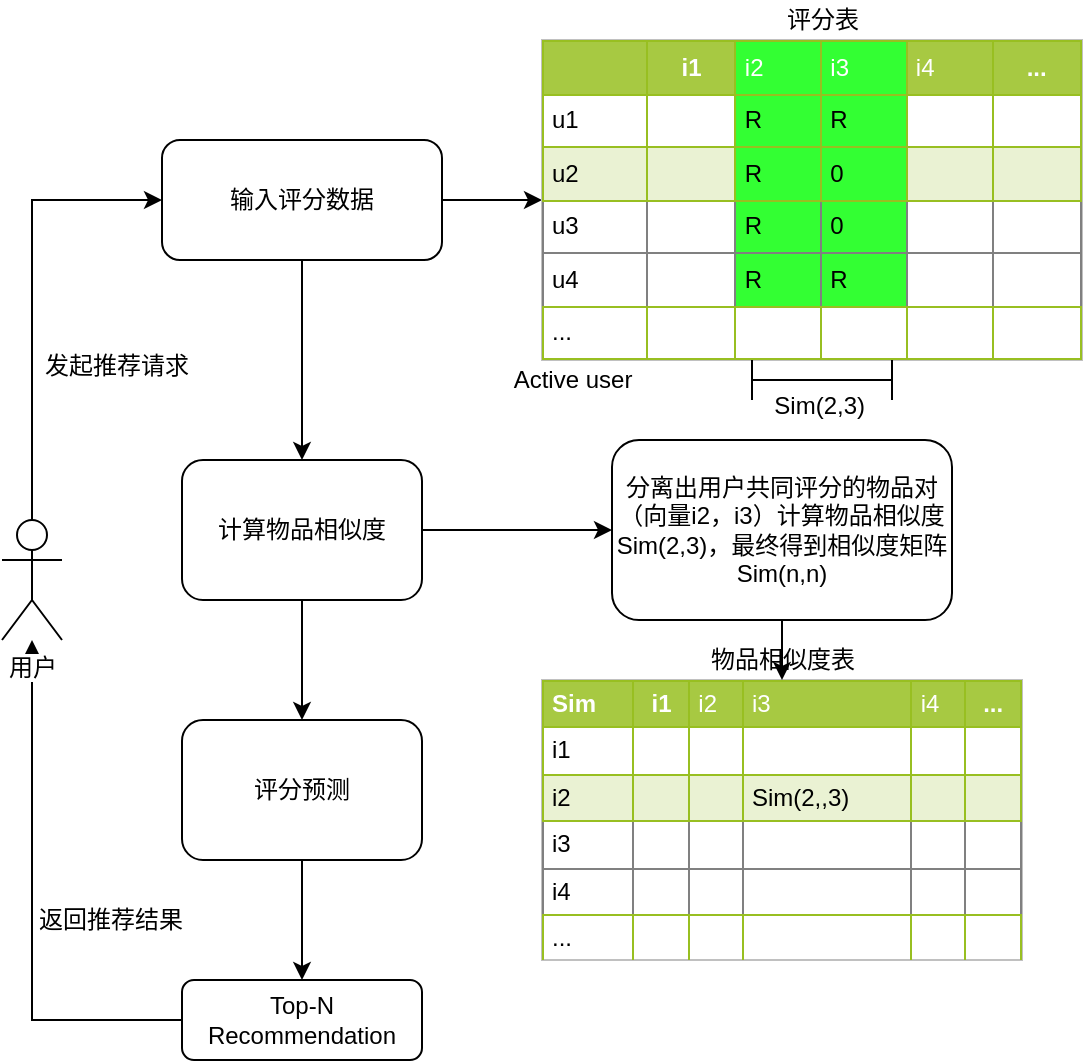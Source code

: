 <mxfile version="13.1.2" type="github" pages="2">
  <diagram id="C5RBs43oDa-KdzZeNtuy" name="Page-1">
    <mxGraphModel dx="1422" dy="713" grid="1" gridSize="10" guides="1" tooltips="1" connect="1" arrows="1" fold="1" page="1" pageScale="1" pageWidth="827" pageHeight="1169" math="0" shadow="0">
      <root>
        <mxCell id="WIyWlLk6GJQsqaUBKTNV-0" />
        <mxCell id="WIyWlLk6GJQsqaUBKTNV-1" parent="WIyWlLk6GJQsqaUBKTNV-0" />
        <mxCell id="AQQ4hfXkU3-GNTl8jwOP-16" value="" style="edgeStyle=orthogonalEdgeStyle;rounded=0;orthogonalLoop=1;jettySize=auto;html=1;" parent="WIyWlLk6GJQsqaUBKTNV-1" source="WIyWlLk6GJQsqaUBKTNV-3" target="AQQ4hfXkU3-GNTl8jwOP-12" edge="1">
          <mxGeometry relative="1" as="geometry" />
        </mxCell>
        <mxCell id="AQQ4hfXkU3-GNTl8jwOP-24" value="" style="edgeStyle=orthogonalEdgeStyle;rounded=0;orthogonalLoop=1;jettySize=auto;html=1;" parent="WIyWlLk6GJQsqaUBKTNV-1" source="WIyWlLk6GJQsqaUBKTNV-3" target="AQQ4hfXkU3-GNTl8jwOP-15" edge="1">
          <mxGeometry relative="1" as="geometry" />
        </mxCell>
        <mxCell id="WIyWlLk6GJQsqaUBKTNV-3" value="输入评分数据" style="rounded=1;whiteSpace=wrap;html=1;fontSize=12;glass=0;strokeWidth=1;shadow=0;" parent="WIyWlLk6GJQsqaUBKTNV-1" vertex="1">
          <mxGeometry x="150" y="70" width="140" height="60" as="geometry" />
        </mxCell>
        <mxCell id="p1ardnm0ejrmqjcvGX4R-4" style="edgeStyle=orthogonalEdgeStyle;rounded=0;orthogonalLoop=1;jettySize=auto;html=1;" edge="1" parent="WIyWlLk6GJQsqaUBKTNV-1" source="WIyWlLk6GJQsqaUBKTNV-11" target="p1ardnm0ejrmqjcvGX4R-0">
          <mxGeometry relative="1" as="geometry" />
        </mxCell>
        <mxCell id="WIyWlLk6GJQsqaUBKTNV-11" value="Top-N Recommendation" style="rounded=1;whiteSpace=wrap;html=1;fontSize=12;glass=0;strokeWidth=1;shadow=0;" parent="WIyWlLk6GJQsqaUBKTNV-1" vertex="1">
          <mxGeometry x="160" y="490" width="120" height="40" as="geometry" />
        </mxCell>
        <mxCell id="AQQ4hfXkU3-GNTl8jwOP-2" value="&lt;table border=&quot;1&quot; width=&quot;100%&quot; cellpadding=&quot;4&quot; style=&quot;width: 100% ; height: 100% ; border-collapse: collapse&quot;&gt;&lt;tbody&gt;&lt;tr style=&quot;background-color: #a7c942 ; color: #ffffff ; border: 1px solid #98bf21&quot;&gt;&lt;th align=&quot;left&quot;&gt;Sim&lt;/th&gt;&lt;th style=&quot;text-align: center&quot;&gt;i1&lt;/th&gt;&lt;td&gt;i2&lt;/td&gt;&lt;td&gt;i3&lt;/td&gt;&lt;td&gt;i4&lt;/td&gt;&lt;th style=&quot;text-align: center&quot;&gt;...&lt;/th&gt;&lt;/tr&gt;&lt;tr style=&quot;border: 1px solid #98bf21&quot;&gt;&lt;td&gt;i1&lt;/td&gt;&lt;td&gt;&lt;/td&gt;&lt;td&gt;&lt;br&gt;&lt;/td&gt;&lt;td&gt;&lt;br&gt;&lt;/td&gt;&lt;td&gt;&lt;/td&gt;&lt;td&gt;&lt;/td&gt;&lt;/tr&gt;&lt;tr style=&quot;background-color: #eaf2d3 ; border: 1px solid #98bf21&quot;&gt;&lt;td&gt;i2&lt;/td&gt;&lt;td&gt;&lt;br&gt;&lt;/td&gt;&lt;td&gt;&lt;br&gt;&lt;/td&gt;&lt;td&gt;Sim(2,,3)&lt;/td&gt;&lt;td&gt;&lt;br&gt;&lt;/td&gt;&lt;td&gt;&lt;/td&gt;&lt;/tr&gt;&lt;tr&gt;&lt;td&gt;i3&lt;/td&gt;&lt;td&gt;&lt;br&gt;&lt;/td&gt;&lt;td&gt;&lt;br&gt;&lt;/td&gt;&lt;td&gt;&lt;br&gt;&lt;/td&gt;&lt;td&gt;&lt;br&gt;&lt;/td&gt;&lt;td&gt;&lt;br&gt;&lt;/td&gt;&lt;/tr&gt;&lt;tr&gt;&lt;td&gt;i4&lt;/td&gt;&lt;td&gt;&lt;br&gt;&lt;/td&gt;&lt;td&gt;&lt;br&gt;&lt;/td&gt;&lt;td&gt;&lt;br&gt;&lt;/td&gt;&lt;td&gt;&lt;br&gt;&lt;/td&gt;&lt;td&gt;&lt;br&gt;&lt;/td&gt;&lt;/tr&gt;&lt;tr style=&quot;border: 1px solid #98bf21&quot;&gt;&lt;td&gt;...&lt;/td&gt;&lt;td&gt;&lt;br&gt;&lt;/td&gt;&lt;td&gt;&lt;br&gt;&lt;/td&gt;&lt;td&gt;&lt;br&gt;&lt;/td&gt;&lt;td&gt;&lt;br&gt;&lt;/td&gt;&lt;td&gt;&lt;/td&gt;&lt;/tr&gt;&lt;/tbody&gt;&lt;/table&gt;" style="text;html=1;strokeColor=#c0c0c0;fillColor=#ffffff;overflow=fill;rounded=0;" parent="WIyWlLk6GJQsqaUBKTNV-1" vertex="1">
          <mxGeometry x="340" y="340" width="240" height="140" as="geometry" />
        </mxCell>
        <mxCell id="AQQ4hfXkU3-GNTl8jwOP-23" value="" style="edgeStyle=orthogonalEdgeStyle;rounded=0;orthogonalLoop=1;jettySize=auto;html=1;" parent="WIyWlLk6GJQsqaUBKTNV-1" source="AQQ4hfXkU3-GNTl8jwOP-1" target="WIyWlLk6GJQsqaUBKTNV-11" edge="1">
          <mxGeometry relative="1" as="geometry" />
        </mxCell>
        <mxCell id="AQQ4hfXkU3-GNTl8jwOP-1" value="&lt;span&gt;评分预测&lt;/span&gt;" style="rounded=1;whiteSpace=wrap;html=1;fontSize=12;glass=0;strokeWidth=1;shadow=0;" parent="WIyWlLk6GJQsqaUBKTNV-1" vertex="1">
          <mxGeometry x="160" y="360" width="120" height="70" as="geometry" />
        </mxCell>
        <mxCell id="AQQ4hfXkU3-GNTl8jwOP-14" value="" style="edgeStyle=orthogonalEdgeStyle;rounded=0;orthogonalLoop=1;jettySize=auto;html=1;" parent="WIyWlLk6GJQsqaUBKTNV-1" source="AQQ4hfXkU3-GNTl8jwOP-12" target="AQQ4hfXkU3-GNTl8jwOP-13" edge="1">
          <mxGeometry relative="1" as="geometry" />
        </mxCell>
        <mxCell id="AQQ4hfXkU3-GNTl8jwOP-17" value="" style="edgeStyle=orthogonalEdgeStyle;rounded=0;orthogonalLoop=1;jettySize=auto;html=1;" parent="WIyWlLk6GJQsqaUBKTNV-1" source="AQQ4hfXkU3-GNTl8jwOP-12" target="AQQ4hfXkU3-GNTl8jwOP-1" edge="1">
          <mxGeometry relative="1" as="geometry" />
        </mxCell>
        <mxCell id="AQQ4hfXkU3-GNTl8jwOP-12" value="计算物品相似度" style="rounded=1;whiteSpace=wrap;html=1;fontSize=12;glass=0;strokeWidth=1;shadow=0;" parent="WIyWlLk6GJQsqaUBKTNV-1" vertex="1">
          <mxGeometry x="160" y="230" width="120" height="70" as="geometry" />
        </mxCell>
        <mxCell id="AQQ4hfXkU3-GNTl8jwOP-26" value="" style="edgeStyle=orthogonalEdgeStyle;rounded=0;orthogonalLoop=1;jettySize=auto;html=1;" parent="WIyWlLk6GJQsqaUBKTNV-1" source="AQQ4hfXkU3-GNTl8jwOP-13" target="AQQ4hfXkU3-GNTl8jwOP-2" edge="1">
          <mxGeometry relative="1" as="geometry" />
        </mxCell>
        <mxCell id="AQQ4hfXkU3-GNTl8jwOP-13" value="分离出用户共同评分的物品对（向量i2，i3）计算物品相似度Sim(2,3)，最终得到相似度矩阵Sim(n,n)" style="rounded=1;whiteSpace=wrap;html=1;fontSize=12;glass=0;strokeWidth=1;shadow=0;" parent="WIyWlLk6GJQsqaUBKTNV-1" vertex="1">
          <mxGeometry x="375" y="220" width="170" height="90" as="geometry" />
        </mxCell>
        <mxCell id="AQQ4hfXkU3-GNTl8jwOP-15" value="&lt;table border=&quot;1&quot; width=&quot;100%&quot; cellpadding=&quot;4&quot; style=&quot;width: 100% ; height: 100% ; border-collapse: collapse&quot;&gt;&lt;tbody&gt;&lt;tr style=&quot;background-color: #a7c942 ; color: #ffffff ; border: 1px solid #98bf21&quot;&gt;&lt;th align=&quot;left&quot;&gt;&lt;br&gt;&lt;/th&gt;&lt;th style=&quot;text-align: center&quot;&gt;i1&lt;/th&gt;&lt;td style=&quot;background-color: rgb(51 , 255 , 51)&quot;&gt;i2&lt;/td&gt;&lt;td style=&quot;background-color: rgb(51 , 255 , 51)&quot;&gt;i3&lt;/td&gt;&lt;td&gt;i4&lt;/td&gt;&lt;th style=&quot;text-align: center&quot;&gt;...&lt;/th&gt;&lt;/tr&gt;&lt;tr style=&quot;border: 1px solid #98bf21&quot;&gt;&lt;td&gt;u1&lt;/td&gt;&lt;td&gt;&lt;/td&gt;&lt;td style=&quot;background-color: rgb(51 , 255 , 51)&quot;&gt;R&lt;/td&gt;&lt;td style=&quot;background-color: rgb(51 , 255 , 51)&quot;&gt;R&lt;/td&gt;&lt;td&gt;&lt;/td&gt;&lt;td&gt;&lt;/td&gt;&lt;/tr&gt;&lt;tr style=&quot;background-color: #eaf2d3 ; border: 1px solid #98bf21&quot;&gt;&lt;td&gt;u2&lt;/td&gt;&lt;td&gt;&lt;br&gt;&lt;/td&gt;&lt;td style=&quot;background-color: rgb(51 , 255 , 51)&quot;&gt;R&lt;/td&gt;&lt;td style=&quot;background-color: rgb(51 , 255 , 51)&quot;&gt;0&lt;/td&gt;&lt;td&gt;&lt;br&gt;&lt;/td&gt;&lt;td&gt;&lt;/td&gt;&lt;/tr&gt;&lt;tr&gt;&lt;td&gt;u3&lt;/td&gt;&lt;td&gt;&lt;br&gt;&lt;/td&gt;&lt;td style=&quot;background-color: rgb(51 , 255 , 51)&quot;&gt;R&lt;/td&gt;&lt;td style=&quot;background-color: rgb(51 , 255 , 51)&quot;&gt;0&lt;/td&gt;&lt;td&gt;&lt;br&gt;&lt;/td&gt;&lt;td&gt;&lt;br&gt;&lt;/td&gt;&lt;/tr&gt;&lt;tr&gt;&lt;td&gt;u4&lt;/td&gt;&lt;td&gt;&lt;br&gt;&lt;/td&gt;&lt;td style=&quot;background-color: rgb(51 , 255 , 51)&quot;&gt;R&lt;/td&gt;&lt;td style=&quot;background-color: rgb(51 , 255 , 51)&quot;&gt;R&lt;/td&gt;&lt;td&gt;&lt;br&gt;&lt;/td&gt;&lt;td&gt;&lt;br&gt;&lt;/td&gt;&lt;/tr&gt;&lt;tr style=&quot;border: 1px solid #98bf21&quot;&gt;&lt;td&gt;...&lt;/td&gt;&lt;td&gt;&lt;br&gt;&lt;/td&gt;&lt;td&gt;&lt;br&gt;&lt;/td&gt;&lt;td&gt;&lt;br&gt;&lt;/td&gt;&lt;td&gt;&lt;br&gt;&lt;/td&gt;&lt;td&gt;&lt;/td&gt;&lt;/tr&gt;&lt;/tbody&gt;&lt;/table&gt;" style="text;html=1;strokeColor=#c0c0c0;fillColor=#ffffff;overflow=fill;rounded=0;" parent="WIyWlLk6GJQsqaUBKTNV-1" vertex="1">
          <mxGeometry x="340" y="20" width="270" height="160" as="geometry" />
        </mxCell>
        <mxCell id="AQQ4hfXkU3-GNTl8jwOP-19" value="Active user" style="text;html=1;align=center;verticalAlign=middle;resizable=0;points=[];autosize=1;" parent="WIyWlLk6GJQsqaUBKTNV-1" vertex="1">
          <mxGeometry x="320" y="180" width="70" height="20" as="geometry" />
        </mxCell>
        <mxCell id="AQQ4hfXkU3-GNTl8jwOP-21" value="" style="shape=crossbar;whiteSpace=wrap;html=1;rounded=1;" parent="WIyWlLk6GJQsqaUBKTNV-1" vertex="1">
          <mxGeometry x="445" y="180" width="70" height="20" as="geometry" />
        </mxCell>
        <mxCell id="AQQ4hfXkU3-GNTl8jwOP-22" value="Sim(2,3)&amp;nbsp;" style="text;html=1;align=center;verticalAlign=middle;resizable=0;points=[];autosize=1;" parent="WIyWlLk6GJQsqaUBKTNV-1" vertex="1">
          <mxGeometry x="450" y="193" width="60" height="20" as="geometry" />
        </mxCell>
        <mxCell id="p1ardnm0ejrmqjcvGX4R-3" style="edgeStyle=orthogonalEdgeStyle;rounded=0;orthogonalLoop=1;jettySize=auto;html=1;entryX=0;entryY=0.5;entryDx=0;entryDy=0;" edge="1" parent="WIyWlLk6GJQsqaUBKTNV-1" source="p1ardnm0ejrmqjcvGX4R-0" target="WIyWlLk6GJQsqaUBKTNV-3">
          <mxGeometry relative="1" as="geometry">
            <Array as="points">
              <mxPoint x="85" y="100" />
            </Array>
          </mxGeometry>
        </mxCell>
        <mxCell id="p1ardnm0ejrmqjcvGX4R-0" value="用户" style="shape=umlActor;verticalLabelPosition=bottom;labelBackgroundColor=#ffffff;verticalAlign=top;html=1;" vertex="1" parent="WIyWlLk6GJQsqaUBKTNV-1">
          <mxGeometry x="70" y="260" width="30" height="60" as="geometry" />
        </mxCell>
        <mxCell id="p1ardnm0ejrmqjcvGX4R-5" value="发起推荐请求" style="text;html=1;align=center;verticalAlign=middle;resizable=0;points=[];autosize=1;" vertex="1" parent="WIyWlLk6GJQsqaUBKTNV-1">
          <mxGeometry x="82" y="173" width="90" height="20" as="geometry" />
        </mxCell>
        <mxCell id="p1ardnm0ejrmqjcvGX4R-6" value="返回推荐结果" style="text;html=1;align=center;verticalAlign=middle;resizable=0;points=[];autosize=1;" vertex="1" parent="WIyWlLk6GJQsqaUBKTNV-1">
          <mxGeometry x="79" y="450" width="90" height="20" as="geometry" />
        </mxCell>
        <mxCell id="I6xABcmsENuqX_OMU0Q4-0" value="评分表" style="text;html=1;align=center;verticalAlign=middle;resizable=0;points=[];autosize=1;" vertex="1" parent="WIyWlLk6GJQsqaUBKTNV-1">
          <mxGeometry x="455" width="50" height="20" as="geometry" />
        </mxCell>
        <mxCell id="I6xABcmsENuqX_OMU0Q4-1" value="物品相似度表" style="text;html=1;align=center;verticalAlign=middle;resizable=0;points=[];autosize=1;" vertex="1" parent="WIyWlLk6GJQsqaUBKTNV-1">
          <mxGeometry x="415" y="320" width="90" height="20" as="geometry" />
        </mxCell>
      </root>
    </mxGraphModel>
  </diagram>
  <diagram id="BHCA8zrYIXIN9sHGQMX-" name="Page-2">
    <mxGraphModel dx="1422" dy="713" grid="1" gridSize="10" guides="1" tooltips="1" connect="1" arrows="1" fold="1" page="1" pageScale="1" pageWidth="827" pageHeight="1169" math="0" shadow="0">
      <root>
        <mxCell id="y1Uwh6Rz_Bd9P_uJ-xdK-0" />
        <mxCell id="y1Uwh6Rz_Bd9P_uJ-xdK-1" parent="y1Uwh6Rz_Bd9P_uJ-xdK-0" />
        <mxCell id="r2au9lT7uhsbRUdpyFHU-1" value="" style="edgeStyle=orthogonalEdgeStyle;rounded=0;orthogonalLoop=1;jettySize=auto;html=1;" edge="1" parent="y1Uwh6Rz_Bd9P_uJ-xdK-1" source="y1Uwh6Rz_Bd9P_uJ-xdK-4" target="r2au9lT7uhsbRUdpyFHU-0">
          <mxGeometry relative="1" as="geometry" />
        </mxCell>
        <mxCell id="y1Uwh6Rz_Bd9P_uJ-xdK-4" value="输入评分数据，时间数据，信任关系数据" style="rounded=1;whiteSpace=wrap;html=1;fontSize=12;glass=0;strokeWidth=1;shadow=0;" vertex="1" parent="y1Uwh6Rz_Bd9P_uJ-xdK-1">
          <mxGeometry x="150" y="70" width="140" height="60" as="geometry" />
        </mxCell>
        <mxCell id="y1Uwh6Rz_Bd9P_uJ-xdK-5" style="edgeStyle=orthogonalEdgeStyle;rounded=0;orthogonalLoop=1;jettySize=auto;html=1;" edge="1" parent="y1Uwh6Rz_Bd9P_uJ-xdK-1" source="y1Uwh6Rz_Bd9P_uJ-xdK-23" target="y1Uwh6Rz_Bd9P_uJ-xdK-21">
          <mxGeometry relative="1" as="geometry" />
        </mxCell>
        <mxCell id="y1Uwh6Rz_Bd9P_uJ-xdK-6" value="Top-N Recommendation" style="rounded=1;whiteSpace=wrap;html=1;fontSize=12;glass=0;strokeWidth=1;shadow=0;" vertex="1" parent="y1Uwh6Rz_Bd9P_uJ-xdK-1">
          <mxGeometry x="160" y="544.5" width="120" height="40" as="geometry" />
        </mxCell>
        <mxCell id="y1Uwh6Rz_Bd9P_uJ-xdK-7" value="&lt;table border=&quot;1&quot; width=&quot;100%&quot; cellpadding=&quot;4&quot; style=&quot;width: 100% ; height: 100% ; border-collapse: collapse&quot;&gt;&lt;tbody&gt;&lt;tr style=&quot;background-color: #a7c942 ; color: #ffffff ; border: 1px solid #98bf21&quot;&gt;&lt;th align=&quot;left&quot;&gt;Sim&#39;&lt;/th&gt;&lt;th style=&quot;text-align: center&quot;&gt;i1&lt;/th&gt;&lt;td&gt;i2&lt;/td&gt;&lt;td&gt;i3&lt;/td&gt;&lt;td&gt;i4&lt;/td&gt;&lt;th style=&quot;text-align: center&quot;&gt;...&lt;/th&gt;&lt;/tr&gt;&lt;tr style=&quot;border: 1px solid #98bf21&quot;&gt;&lt;td&gt;i1&lt;/td&gt;&lt;td&gt;&lt;/td&gt;&lt;td&gt;&lt;br&gt;&lt;/td&gt;&lt;td&gt;&lt;br&gt;&lt;/td&gt;&lt;td&gt;&lt;/td&gt;&lt;td&gt;&lt;/td&gt;&lt;/tr&gt;&lt;tr style=&quot;background-color: #eaf2d3 ; border: 1px solid #98bf21&quot;&gt;&lt;td&gt;i2&lt;/td&gt;&lt;td&gt;&lt;br&gt;&lt;/td&gt;&lt;td&gt;&lt;br&gt;&lt;/td&gt;&lt;td&gt;Sim&#39;(2,,3)&lt;/td&gt;&lt;td&gt;&lt;br&gt;&lt;/td&gt;&lt;td&gt;&lt;/td&gt;&lt;/tr&gt;&lt;tr&gt;&lt;td&gt;i3&lt;/td&gt;&lt;td&gt;&lt;br&gt;&lt;/td&gt;&lt;td&gt;&lt;br&gt;&lt;/td&gt;&lt;td&gt;&lt;br&gt;&lt;/td&gt;&lt;td&gt;&lt;br&gt;&lt;/td&gt;&lt;td&gt;&lt;br&gt;&lt;/td&gt;&lt;/tr&gt;&lt;tr&gt;&lt;td&gt;i4&lt;/td&gt;&lt;td&gt;&lt;br&gt;&lt;/td&gt;&lt;td&gt;&lt;br&gt;&lt;/td&gt;&lt;td&gt;&lt;br&gt;&lt;/td&gt;&lt;td&gt;&lt;br&gt;&lt;/td&gt;&lt;td&gt;&lt;br&gt;&lt;/td&gt;&lt;/tr&gt;&lt;tr style=&quot;border: 1px solid #98bf21&quot;&gt;&lt;td&gt;...&lt;/td&gt;&lt;td&gt;&lt;br&gt;&lt;/td&gt;&lt;td&gt;&lt;br&gt;&lt;/td&gt;&lt;td&gt;&lt;br&gt;&lt;/td&gt;&lt;td&gt;&lt;br&gt;&lt;/td&gt;&lt;td&gt;&lt;/td&gt;&lt;/tr&gt;&lt;/tbody&gt;&lt;/table&gt;" style="text;html=1;strokeColor=#c0c0c0;fillColor=#ffffff;overflow=fill;rounded=0;" vertex="1" parent="y1Uwh6Rz_Bd9P_uJ-xdK-1">
          <mxGeometry x="520" y="330" width="240" height="140" as="geometry" />
        </mxCell>
        <mxCell id="y1Uwh6Rz_Bd9P_uJ-xdK-9" value="" style="edgeStyle=orthogonalEdgeStyle;rounded=0;orthogonalLoop=1;jettySize=auto;html=1;" edge="1" parent="y1Uwh6Rz_Bd9P_uJ-xdK-1" source="y1Uwh6Rz_Bd9P_uJ-xdK-10" target="y1Uwh6Rz_Bd9P_uJ-xdK-6">
          <mxGeometry relative="1" as="geometry" />
        </mxCell>
        <mxCell id="y1Uwh6Rz_Bd9P_uJ-xdK-10" value="&lt;span&gt;评分预测&lt;/span&gt;" style="rounded=1;whiteSpace=wrap;html=1;fontSize=12;glass=0;strokeWidth=1;shadow=0;" vertex="1" parent="y1Uwh6Rz_Bd9P_uJ-xdK-1">
          <mxGeometry x="160" y="440" width="120" height="70" as="geometry" />
        </mxCell>
        <mxCell id="y1Uwh6Rz_Bd9P_uJ-xdK-12" value="" style="edgeStyle=orthogonalEdgeStyle;rounded=0;orthogonalLoop=1;jettySize=auto;html=1;" edge="1" parent="y1Uwh6Rz_Bd9P_uJ-xdK-1" source="y1Uwh6Rz_Bd9P_uJ-xdK-13" target="y1Uwh6Rz_Bd9P_uJ-xdK-10">
          <mxGeometry relative="1" as="geometry" />
        </mxCell>
        <mxCell id="cIzUBMnLC-90K8vo97Ro-17" value="" style="edgeStyle=orthogonalEdgeStyle;rounded=0;orthogonalLoop=1;jettySize=auto;html=1;" edge="1" parent="y1Uwh6Rz_Bd9P_uJ-xdK-1" source="y1Uwh6Rz_Bd9P_uJ-xdK-13" target="cIzUBMnLC-90K8vo97Ro-1">
          <mxGeometry relative="1" as="geometry" />
        </mxCell>
        <mxCell id="y1Uwh6Rz_Bd9P_uJ-xdK-13" value="改进的相似度计算" style="rounded=1;whiteSpace=wrap;html=1;fontSize=12;glass=0;strokeWidth=1;shadow=0;" vertex="1" parent="y1Uwh6Rz_Bd9P_uJ-xdK-1">
          <mxGeometry x="160" y="349" width="120" height="60" as="geometry" />
        </mxCell>
        <mxCell id="y1Uwh6Rz_Bd9P_uJ-xdK-16" value="&lt;table border=&quot;1&quot; width=&quot;100%&quot; cellpadding=&quot;4&quot; style=&quot;width: 100% ; height: 100% ; border-collapse: collapse&quot;&gt;&lt;tbody&gt;&lt;tr style=&quot;background-color: #a7c942 ; color: #ffffff ; border: 1px solid #98bf21&quot;&gt;&lt;th align=&quot;left&quot;&gt;&lt;br&gt;&lt;/th&gt;&lt;th style=&quot;text-align: center&quot;&gt;i1&lt;/th&gt;&lt;td style=&quot;background-color: rgb(51 , 255 , 51)&quot;&gt;i2&lt;/td&gt;&lt;td style=&quot;background-color: rgb(51 , 255 , 51)&quot;&gt;i3&lt;/td&gt;&lt;td&gt;i4&lt;/td&gt;&lt;th style=&quot;text-align: center&quot;&gt;...&lt;/th&gt;&lt;/tr&gt;&lt;tr style=&quot;border: 1px solid #98bf21&quot;&gt;&lt;td&gt;u1&lt;/td&gt;&lt;td&gt;&lt;/td&gt;&lt;td style=&quot;background-color: rgb(51 , 255 , 51)&quot;&gt;R‘&lt;/td&gt;&lt;td style=&quot;background-color: rgb(51 , 255 , 51)&quot;&gt;R&#39;&lt;/td&gt;&lt;td&gt;&lt;/td&gt;&lt;td&gt;&lt;/td&gt;&lt;/tr&gt;&lt;tr style=&quot;background-color: #eaf2d3 ; border: 1px solid #98bf21&quot;&gt;&lt;td&gt;u2&lt;/td&gt;&lt;td&gt;&lt;br&gt;&lt;/td&gt;&lt;td style=&quot;background-color: rgb(51 , 255 , 51)&quot;&gt;R&#39;&lt;/td&gt;&lt;td style=&quot;background-color: rgb(51 , 255 , 51)&quot;&gt;0&lt;/td&gt;&lt;td&gt;&lt;br&gt;&lt;/td&gt;&lt;td&gt;&lt;/td&gt;&lt;/tr&gt;&lt;tr&gt;&lt;td&gt;u3&lt;/td&gt;&lt;td&gt;&lt;br&gt;&lt;/td&gt;&lt;td style=&quot;background-color: rgb(51 , 255 , 51)&quot;&gt;R&#39;&lt;/td&gt;&lt;td style=&quot;background-color: rgb(51 , 255 , 51)&quot;&gt;0&lt;/td&gt;&lt;td&gt;&lt;br&gt;&lt;/td&gt;&lt;td&gt;&lt;br&gt;&lt;/td&gt;&lt;/tr&gt;&lt;tr&gt;&lt;td&gt;u4&lt;/td&gt;&lt;td&gt;&lt;br&gt;&lt;/td&gt;&lt;td style=&quot;background-color: rgb(51 , 255 , 51)&quot;&gt;R&#39;&lt;/td&gt;&lt;td style=&quot;background-color: rgb(51 , 255 , 51)&quot;&gt;R&#39;&lt;/td&gt;&lt;td&gt;&lt;br&gt;&lt;/td&gt;&lt;td&gt;&lt;br&gt;&lt;/td&gt;&lt;/tr&gt;&lt;tr style=&quot;border: 1px solid #98bf21&quot;&gt;&lt;td&gt;...&lt;/td&gt;&lt;td&gt;&lt;br&gt;&lt;/td&gt;&lt;td&gt;&lt;br&gt;&lt;/td&gt;&lt;td&gt;&lt;br&gt;&lt;/td&gt;&lt;td&gt;&lt;br&gt;&lt;/td&gt;&lt;td&gt;&lt;/td&gt;&lt;/tr&gt;&lt;/tbody&gt;&lt;/table&gt;" style="text;html=1;strokeColor=#c0c0c0;fillColor=#ffffff;overflow=fill;rounded=0;" vertex="1" parent="y1Uwh6Rz_Bd9P_uJ-xdK-1">
          <mxGeometry x="490" y="90" width="270" height="160" as="geometry" />
        </mxCell>
        <mxCell id="y1Uwh6Rz_Bd9P_uJ-xdK-17" value="Active user" style="text;html=1;align=center;verticalAlign=middle;resizable=0;points=[];autosize=1;" vertex="1" parent="y1Uwh6Rz_Bd9P_uJ-xdK-1">
          <mxGeometry x="480" y="250" width="70" height="20" as="geometry" />
        </mxCell>
        <mxCell id="y1Uwh6Rz_Bd9P_uJ-xdK-20" style="edgeStyle=orthogonalEdgeStyle;rounded=0;orthogonalLoop=1;jettySize=auto;html=1;entryX=0;entryY=0.5;entryDx=0;entryDy=0;" edge="1" parent="y1Uwh6Rz_Bd9P_uJ-xdK-1" source="y1Uwh6Rz_Bd9P_uJ-xdK-21" target="y1Uwh6Rz_Bd9P_uJ-xdK-4">
          <mxGeometry relative="1" as="geometry">
            <Array as="points">
              <mxPoint x="85" y="100" />
            </Array>
          </mxGeometry>
        </mxCell>
        <mxCell id="y1Uwh6Rz_Bd9P_uJ-xdK-21" value="用户" style="shape=umlActor;verticalLabelPosition=bottom;labelBackgroundColor=#ffffff;verticalAlign=top;html=1;" vertex="1" parent="y1Uwh6Rz_Bd9P_uJ-xdK-1">
          <mxGeometry x="70" y="260" width="30" height="60" as="geometry" />
        </mxCell>
        <mxCell id="y1Uwh6Rz_Bd9P_uJ-xdK-22" value="发起推荐请求" style="text;html=1;align=center;verticalAlign=middle;resizable=0;points=[];autosize=1;" vertex="1" parent="y1Uwh6Rz_Bd9P_uJ-xdK-1">
          <mxGeometry x="40" y="173" width="90" height="20" as="geometry" />
        </mxCell>
        <mxCell id="r2au9lT7uhsbRUdpyFHU-5" value="" style="edgeStyle=orthogonalEdgeStyle;rounded=0;orthogonalLoop=1;jettySize=auto;html=1;" edge="1" parent="y1Uwh6Rz_Bd9P_uJ-xdK-1" source="r2au9lT7uhsbRUdpyFHU-0" target="r2au9lT7uhsbRUdpyFHU-3">
          <mxGeometry relative="1" as="geometry" />
        </mxCell>
        <mxCell id="r2au9lT7uhsbRUdpyFHU-8" value="" style="edgeStyle=orthogonalEdgeStyle;rounded=0;orthogonalLoop=1;jettySize=auto;html=1;" edge="1" parent="y1Uwh6Rz_Bd9P_uJ-xdK-1" source="r2au9lT7uhsbRUdpyFHU-0" target="r2au9lT7uhsbRUdpyFHU-7">
          <mxGeometry relative="1" as="geometry" />
        </mxCell>
        <mxCell id="r2au9lT7uhsbRUdpyFHU-0" value="计算兴趣度" style="rounded=1;whiteSpace=wrap;html=1;fontSize=12;glass=0;strokeWidth=1;shadow=0;" vertex="1" parent="y1Uwh6Rz_Bd9P_uJ-xdK-1">
          <mxGeometry x="160" y="158" width="120" height="50" as="geometry" />
        </mxCell>
        <mxCell id="r2au9lT7uhsbRUdpyFHU-6" value="" style="edgeStyle=orthogonalEdgeStyle;rounded=0;orthogonalLoop=1;jettySize=auto;html=1;" edge="1" parent="y1Uwh6Rz_Bd9P_uJ-xdK-1" source="r2au9lT7uhsbRUdpyFHU-3" target="y1Uwh6Rz_Bd9P_uJ-xdK-16">
          <mxGeometry relative="1" as="geometry" />
        </mxCell>
        <mxCell id="r2au9lT7uhsbRUdpyFHU-3" value="根据时间数据计算用户兴趣度，得到时间加权的评分表" style="rounded=1;whiteSpace=wrap;html=1;fontSize=12;glass=0;strokeWidth=1;shadow=0;" vertex="1" parent="y1Uwh6Rz_Bd9P_uJ-xdK-1">
          <mxGeometry x="320" y="148" width="120" height="70" as="geometry" />
        </mxCell>
        <mxCell id="y1Uwh6Rz_Bd9P_uJ-xdK-23" value="返回推荐结果" style="text;html=1;align=center;verticalAlign=middle;resizable=0;points=[];autosize=1;" vertex="1" parent="y1Uwh6Rz_Bd9P_uJ-xdK-1">
          <mxGeometry x="40" y="440" width="90" height="20" as="geometry" />
        </mxCell>
        <mxCell id="r2au9lT7uhsbRUdpyFHU-4" style="edgeStyle=orthogonalEdgeStyle;rounded=0;orthogonalLoop=1;jettySize=auto;html=1;" edge="1" parent="y1Uwh6Rz_Bd9P_uJ-xdK-1" source="y1Uwh6Rz_Bd9P_uJ-xdK-6" target="y1Uwh6Rz_Bd9P_uJ-xdK-23">
          <mxGeometry relative="1" as="geometry">
            <mxPoint x="160" y="610" as="sourcePoint" />
            <mxPoint x="85" y="320" as="targetPoint" />
          </mxGeometry>
        </mxCell>
        <mxCell id="r2au9lT7uhsbRUdpyFHU-9" value="" style="edgeStyle=orthogonalEdgeStyle;rounded=0;orthogonalLoop=1;jettySize=auto;html=1;" edge="1" parent="y1Uwh6Rz_Bd9P_uJ-xdK-1" source="r2au9lT7uhsbRUdpyFHU-7" target="y1Uwh6Rz_Bd9P_uJ-xdK-13">
          <mxGeometry relative="1" as="geometry" />
        </mxCell>
        <mxCell id="r2au9lT7uhsbRUdpyFHU-12" value="" style="edgeStyle=orthogonalEdgeStyle;rounded=0;orthogonalLoop=1;jettySize=auto;html=1;" edge="1" parent="y1Uwh6Rz_Bd9P_uJ-xdK-1" source="r2au9lT7uhsbRUdpyFHU-7" target="r2au9lT7uhsbRUdpyFHU-11">
          <mxGeometry relative="1" as="geometry" />
        </mxCell>
        <mxCell id="r2au9lT7uhsbRUdpyFHU-7" value="计算物品属性相似度" style="rounded=1;whiteSpace=wrap;html=1;fontSize=12;glass=0;strokeWidth=1;shadow=0;" vertex="1" parent="y1Uwh6Rz_Bd9P_uJ-xdK-1">
          <mxGeometry x="160" y="250" width="120" height="60" as="geometry" />
        </mxCell>
        <mxCell id="cIzUBMnLC-90K8vo97Ro-19" style="edgeStyle=orthogonalEdgeStyle;rounded=0;orthogonalLoop=1;jettySize=auto;html=1;entryX=0.5;entryY=0;entryDx=0;entryDy=0;" edge="1" parent="y1Uwh6Rz_Bd9P_uJ-xdK-1" source="r2au9lT7uhsbRUdpyFHU-11" target="y1Uwh6Rz_Bd9P_uJ-xdK-7">
          <mxGeometry relative="1" as="geometry" />
        </mxCell>
        <mxCell id="r2au9lT7uhsbRUdpyFHU-11" value="得到物品属性相似度表" style="rounded=1;whiteSpace=wrap;html=1;fontSize=12;glass=0;strokeWidth=1;shadow=0;" vertex="1" parent="y1Uwh6Rz_Bd9P_uJ-xdK-1">
          <mxGeometry x="320" y="250" width="120" height="60" as="geometry" />
        </mxCell>
        <mxCell id="cIzUBMnLC-90K8vo97Ro-18" value="" style="edgeStyle=orthogonalEdgeStyle;rounded=0;orthogonalLoop=1;jettySize=auto;html=1;" edge="1" parent="y1Uwh6Rz_Bd9P_uJ-xdK-1" source="cIzUBMnLC-90K8vo97Ro-0" target="y1Uwh6Rz_Bd9P_uJ-xdK-7">
          <mxGeometry relative="1" as="geometry" />
        </mxCell>
        <mxCell id="cIzUBMnLC-90K8vo97Ro-0" value="改进的相似度计算" style="swimlane;fontStyle=1;align=center;verticalAlign=top;childLayout=stackLayout;horizontal=1;startSize=26;horizontalStack=0;resizeParent=1;resizeParentMax=0;resizeLast=0;collapsible=1;marginBottom=0;flipH=1;" vertex="1" parent="y1Uwh6Rz_Bd9P_uJ-xdK-1">
          <mxGeometry x="320" y="340" width="160" height="120" as="geometry" />
        </mxCell>
        <mxCell id="cIzUBMnLC-90K8vo97Ro-1" value="1. 计算用户信任度" style="text;strokeColor=none;fillColor=none;align=left;verticalAlign=top;spacingLeft=4;spacingRight=4;overflow=hidden;rotatable=0;points=[[0,0.5],[1,0.5]];portConstraint=eastwest;" vertex="1" parent="cIzUBMnLC-90K8vo97Ro-0">
          <mxGeometry y="26" width="160" height="26" as="geometry" />
        </mxCell>
        <mxCell id="cIzUBMnLC-90K8vo97Ro-2" value="" style="line;strokeWidth=1;fillColor=none;align=left;verticalAlign=middle;spacingTop=-1;spacingLeft=3;spacingRight=3;rotatable=0;labelPosition=right;points=[];portConstraint=eastwest;" vertex="1" parent="cIzUBMnLC-90K8vo97Ro-0">
          <mxGeometry y="52" width="160" height="8" as="geometry" />
        </mxCell>
        <mxCell id="cIzUBMnLC-90K8vo97Ro-3" value="2. 计算Pearson相似度" style="text;strokeColor=none;fillColor=none;align=left;verticalAlign=top;spacingLeft=4;spacingRight=4;overflow=hidden;rotatable=0;points=[[0,0.5],[1,0.5]];portConstraint=eastwest;" vertex="1" parent="cIzUBMnLC-90K8vo97Ro-0">
          <mxGeometry y="60" width="160" height="26" as="geometry" />
        </mxCell>
        <mxCell id="cIzUBMnLC-90K8vo97Ro-12" value="" style="line;strokeWidth=1;fillColor=none;align=left;verticalAlign=middle;spacingTop=-1;spacingLeft=3;spacingRight=3;rotatable=0;labelPosition=right;points=[];portConstraint=eastwest;" vertex="1" parent="cIzUBMnLC-90K8vo97Ro-0">
          <mxGeometry y="86" width="160" height="8" as="geometry" />
        </mxCell>
        <mxCell id="cIzUBMnLC-90K8vo97Ro-14" value="3. 计算混合相似度" style="text;strokeColor=none;fillColor=none;align=left;verticalAlign=top;spacingLeft=4;spacingRight=4;overflow=hidden;rotatable=0;points=[[0,0.5],[1,0.5]];portConstraint=eastwest;" vertex="1" parent="cIzUBMnLC-90K8vo97Ro-0">
          <mxGeometry y="94" width="160" height="26" as="geometry" />
        </mxCell>
        <mxCell id="cIzUBMnLC-90K8vo97Ro-23" value="混合相似度表" style="text;html=1;align=center;verticalAlign=middle;resizable=0;points=[];autosize=1;" vertex="1" parent="y1Uwh6Rz_Bd9P_uJ-xdK-1">
          <mxGeometry x="589" y="311" width="90" height="20" as="geometry" />
        </mxCell>
        <mxCell id="cIzUBMnLC-90K8vo97Ro-25" value="时间加权的评分表" style="text;html=1;align=center;verticalAlign=middle;resizable=0;points=[];autosize=1;" vertex="1" parent="y1Uwh6Rz_Bd9P_uJ-xdK-1">
          <mxGeometry x="569" y="70" width="110" height="20" as="geometry" />
        </mxCell>
      </root>
    </mxGraphModel>
  </diagram>
</mxfile>
